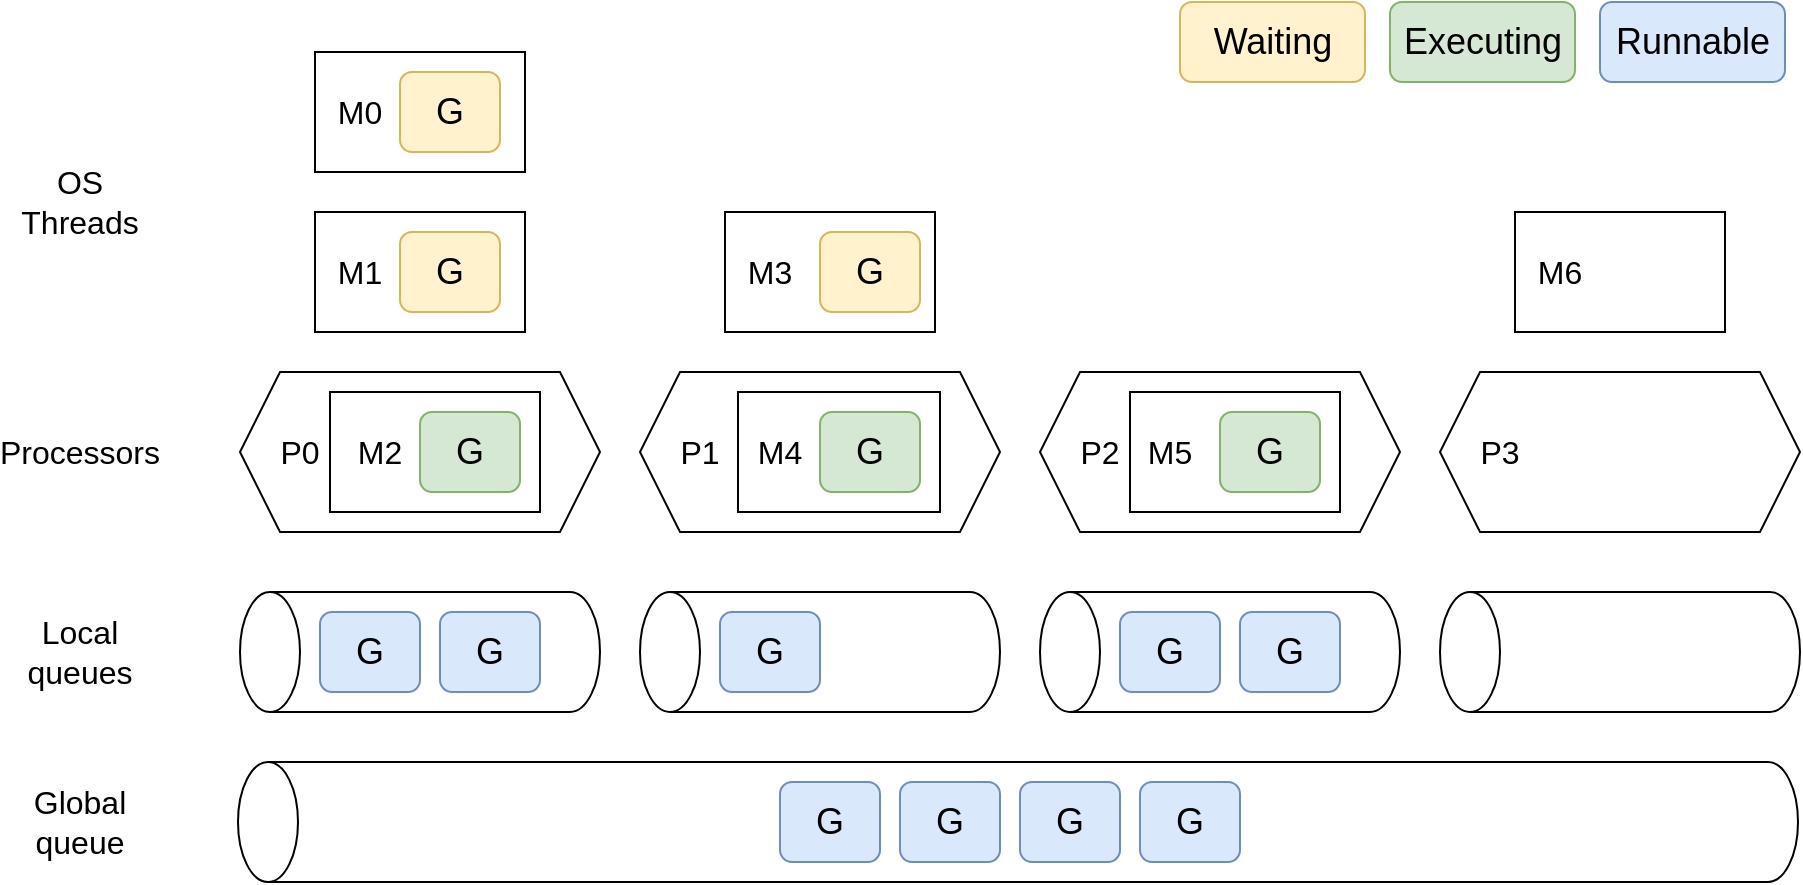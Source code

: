 <mxfile version="24.0.4" type="device">
  <diagram name="Page-1" id="IygRnH7oJ7O4B1YK_Fpi">
    <mxGraphModel dx="1709" dy="1240" grid="1" gridSize="10" guides="1" tooltips="1" connect="1" arrows="1" fold="1" page="1" pageScale="1" pageWidth="827" pageHeight="1169" math="0" shadow="0">
      <root>
        <mxCell id="0" />
        <mxCell id="1" parent="0" />
        <mxCell id="Qewy7WNVV0fbkF6xrCuX-1" value="" style="shape=cylinder3;whiteSpace=wrap;html=1;boundedLbl=1;backgroundOutline=1;size=15;rotation=-90;" vertex="1" parent="1">
          <mxGeometry x="379" y="195" width="60" height="780" as="geometry" />
        </mxCell>
        <mxCell id="Qewy7WNVV0fbkF6xrCuX-3" value="" style="shape=cylinder3;whiteSpace=wrap;html=1;boundedLbl=1;backgroundOutline=1;size=15;rotation=-90;" vertex="1" parent="1">
          <mxGeometry x="80" y="410" width="60" height="180" as="geometry" />
        </mxCell>
        <mxCell id="Qewy7WNVV0fbkF6xrCuX-5" value="" style="shape=cylinder3;whiteSpace=wrap;html=1;boundedLbl=1;backgroundOutline=1;size=15;rotation=-90;" vertex="1" parent="1">
          <mxGeometry x="280" y="410" width="60" height="180" as="geometry" />
        </mxCell>
        <mxCell id="Qewy7WNVV0fbkF6xrCuX-6" value="" style="shape=cylinder3;whiteSpace=wrap;html=1;boundedLbl=1;backgroundOutline=1;size=15;rotation=-90;" vertex="1" parent="1">
          <mxGeometry x="480" y="410" width="60" height="180" as="geometry" />
        </mxCell>
        <mxCell id="Qewy7WNVV0fbkF6xrCuX-7" value="" style="shape=cylinder3;whiteSpace=wrap;html=1;boundedLbl=1;backgroundOutline=1;size=15;rotation=-90;" vertex="1" parent="1">
          <mxGeometry x="680" y="410" width="60" height="180" as="geometry" />
        </mxCell>
        <mxCell id="Qewy7WNVV0fbkF6xrCuX-8" value="" style="shape=hexagon;perimeter=hexagonPerimeter2;whiteSpace=wrap;html=1;fixedSize=1;" vertex="1" parent="1">
          <mxGeometry x="20" y="360" width="180" height="80" as="geometry" />
        </mxCell>
        <mxCell id="Qewy7WNVV0fbkF6xrCuX-9" value="" style="shape=hexagon;perimeter=hexagonPerimeter2;whiteSpace=wrap;html=1;fixedSize=1;" vertex="1" parent="1">
          <mxGeometry x="220" y="360" width="180" height="80" as="geometry" />
        </mxCell>
        <mxCell id="Qewy7WNVV0fbkF6xrCuX-10" value="" style="shape=hexagon;perimeter=hexagonPerimeter2;whiteSpace=wrap;html=1;fixedSize=1;" vertex="1" parent="1">
          <mxGeometry x="420" y="360" width="180" height="80" as="geometry" />
        </mxCell>
        <mxCell id="Qewy7WNVV0fbkF6xrCuX-11" value="" style="shape=hexagon;perimeter=hexagonPerimeter2;whiteSpace=wrap;html=1;fixedSize=1;" vertex="1" parent="1">
          <mxGeometry x="620" y="360" width="180" height="80" as="geometry" />
        </mxCell>
        <mxCell id="Qewy7WNVV0fbkF6xrCuX-13" value="Global queue" style="text;strokeColor=none;fillColor=none;html=1;align=center;verticalAlign=middle;whiteSpace=wrap;rounded=0;fontSize=16;" vertex="1" parent="1">
          <mxGeometry x="-90" y="570" width="60" height="30" as="geometry" />
        </mxCell>
        <mxCell id="Qewy7WNVV0fbkF6xrCuX-14" value="Local queues" style="text;strokeColor=none;fillColor=none;html=1;align=center;verticalAlign=middle;whiteSpace=wrap;rounded=0;fontSize=16;" vertex="1" parent="1">
          <mxGeometry x="-90" y="485" width="60" height="30" as="geometry" />
        </mxCell>
        <mxCell id="Qewy7WNVV0fbkF6xrCuX-15" value="Processors" style="text;strokeColor=none;fillColor=none;html=1;align=center;verticalAlign=middle;whiteSpace=wrap;rounded=0;fontSize=16;" vertex="1" parent="1">
          <mxGeometry x="-90" y="385" width="60" height="30" as="geometry" />
        </mxCell>
        <mxCell id="Qewy7WNVV0fbkF6xrCuX-20" value="&lt;font style=&quot;font-size: 18px;&quot;&gt;G&lt;/font&gt;" style="rounded=1;whiteSpace=wrap;html=1;fillColor=#dae8fc;strokeColor=#6c8ebf;" vertex="1" parent="1">
          <mxGeometry x="60" y="480" width="50" height="40" as="geometry" />
        </mxCell>
        <mxCell id="Qewy7WNVV0fbkF6xrCuX-21" value="&lt;font style=&quot;font-size: 18px;&quot;&gt;G&lt;/font&gt;" style="rounded=1;whiteSpace=wrap;html=1;fillColor=#dae8fc;strokeColor=#6c8ebf;" vertex="1" parent="1">
          <mxGeometry x="120" y="480" width="50" height="40" as="geometry" />
        </mxCell>
        <mxCell id="Qewy7WNVV0fbkF6xrCuX-22" value="&lt;font style=&quot;font-size: 18px;&quot;&gt;G&lt;/font&gt;" style="rounded=1;whiteSpace=wrap;html=1;fillColor=#dae8fc;strokeColor=#6c8ebf;" vertex="1" parent="1">
          <mxGeometry x="350" y="565" width="50" height="40" as="geometry" />
        </mxCell>
        <mxCell id="Qewy7WNVV0fbkF6xrCuX-23" value="&lt;font style=&quot;font-size: 18px;&quot;&gt;G&lt;/font&gt;" style="rounded=1;whiteSpace=wrap;html=1;fillColor=#dae8fc;strokeColor=#6c8ebf;" vertex="1" parent="1">
          <mxGeometry x="290" y="565" width="50" height="40" as="geometry" />
        </mxCell>
        <mxCell id="Qewy7WNVV0fbkF6xrCuX-24" value="&lt;font style=&quot;font-size: 18px;&quot;&gt;G&lt;/font&gt;" style="rounded=1;whiteSpace=wrap;html=1;fillColor=#dae8fc;strokeColor=#6c8ebf;" vertex="1" parent="1">
          <mxGeometry x="410" y="565" width="50" height="40" as="geometry" />
        </mxCell>
        <mxCell id="Qewy7WNVV0fbkF6xrCuX-25" value="&lt;font style=&quot;font-size: 18px;&quot;&gt;G&lt;/font&gt;" style="rounded=1;whiteSpace=wrap;html=1;fillColor=#dae8fc;strokeColor=#6c8ebf;" vertex="1" parent="1">
          <mxGeometry x="470" y="565" width="50" height="40" as="geometry" />
        </mxCell>
        <mxCell id="Qewy7WNVV0fbkF6xrCuX-26" value="&lt;font style=&quot;font-size: 18px;&quot;&gt;G&lt;/font&gt;" style="rounded=1;whiteSpace=wrap;html=1;fillColor=#dae8fc;strokeColor=#6c8ebf;" vertex="1" parent="1">
          <mxGeometry x="460" y="480" width="50" height="40" as="geometry" />
        </mxCell>
        <mxCell id="Qewy7WNVV0fbkF6xrCuX-27" value="&lt;font style=&quot;font-size: 18px;&quot;&gt;G&lt;/font&gt;" style="rounded=1;whiteSpace=wrap;html=1;fillColor=#dae8fc;strokeColor=#6c8ebf;" vertex="1" parent="1">
          <mxGeometry x="520" y="480" width="50" height="40" as="geometry" />
        </mxCell>
        <mxCell id="Qewy7WNVV0fbkF6xrCuX-28" value="&lt;font style=&quot;font-size: 18px;&quot;&gt;G&lt;/font&gt;" style="rounded=1;whiteSpace=wrap;html=1;fillColor=#dae8fc;strokeColor=#6c8ebf;" vertex="1" parent="1">
          <mxGeometry x="260" y="480" width="50" height="40" as="geometry" />
        </mxCell>
        <mxCell id="Qewy7WNVV0fbkF6xrCuX-29" value="P0" style="text;strokeColor=none;fillColor=none;html=1;align=center;verticalAlign=middle;whiteSpace=wrap;rounded=0;fontSize=16;" vertex="1" parent="1">
          <mxGeometry x="20" y="385" width="60" height="30" as="geometry" />
        </mxCell>
        <mxCell id="Qewy7WNVV0fbkF6xrCuX-30" value="P1" style="text;strokeColor=none;fillColor=none;html=1;align=center;verticalAlign=middle;whiteSpace=wrap;rounded=0;fontSize=16;" vertex="1" parent="1">
          <mxGeometry x="220" y="385" width="60" height="30" as="geometry" />
        </mxCell>
        <mxCell id="Qewy7WNVV0fbkF6xrCuX-31" value="P2" style="text;strokeColor=none;fillColor=none;html=1;align=center;verticalAlign=middle;whiteSpace=wrap;rounded=0;fontSize=16;" vertex="1" parent="1">
          <mxGeometry x="420" y="385" width="60" height="30" as="geometry" />
        </mxCell>
        <mxCell id="Qewy7WNVV0fbkF6xrCuX-32" value="P3" style="text;strokeColor=none;fillColor=none;html=1;align=center;verticalAlign=middle;whiteSpace=wrap;rounded=0;fontSize=16;" vertex="1" parent="1">
          <mxGeometry x="620" y="385" width="60" height="30" as="geometry" />
        </mxCell>
        <mxCell id="Qewy7WNVV0fbkF6xrCuX-33" value="" style="rounded=0;whiteSpace=wrap;html=1;" vertex="1" parent="1">
          <mxGeometry x="262.5" y="280" width="105" height="60" as="geometry" />
        </mxCell>
        <mxCell id="Qewy7WNVV0fbkF6xrCuX-35" value="" style="rounded=0;whiteSpace=wrap;html=1;" vertex="1" parent="1">
          <mxGeometry x="269" y="370" width="101" height="60" as="geometry" />
        </mxCell>
        <mxCell id="Qewy7WNVV0fbkF6xrCuX-38" value="" style="rounded=0;whiteSpace=wrap;html=1;" vertex="1" parent="1">
          <mxGeometry x="57.5" y="280" width="105" height="60" as="geometry" />
        </mxCell>
        <mxCell id="Qewy7WNVV0fbkF6xrCuX-39" value="" style="rounded=0;whiteSpace=wrap;html=1;" vertex="1" parent="1">
          <mxGeometry x="57.5" y="200" width="105" height="60" as="geometry" />
        </mxCell>
        <mxCell id="Qewy7WNVV0fbkF6xrCuX-40" value="" style="rounded=0;whiteSpace=wrap;html=1;" vertex="1" parent="1">
          <mxGeometry x="657.5" y="280" width="105" height="60" as="geometry" />
        </mxCell>
        <mxCell id="Qewy7WNVV0fbkF6xrCuX-41" value="" style="rounded=0;whiteSpace=wrap;html=1;" vertex="1" parent="1">
          <mxGeometry x="65" y="370" width="105" height="60" as="geometry" />
        </mxCell>
        <mxCell id="Qewy7WNVV0fbkF6xrCuX-42" value="" style="rounded=0;whiteSpace=wrap;html=1;" vertex="1" parent="1">
          <mxGeometry x="465" y="370" width="105" height="60" as="geometry" />
        </mxCell>
        <mxCell id="Qewy7WNVV0fbkF6xrCuX-43" value="OS Threads" style="text;strokeColor=none;fillColor=none;html=1;align=center;verticalAlign=middle;whiteSpace=wrap;rounded=0;fontSize=16;" vertex="1" parent="1">
          <mxGeometry x="-90" y="260" width="60" height="30" as="geometry" />
        </mxCell>
        <mxCell id="Qewy7WNVV0fbkF6xrCuX-44" value="&lt;font style=&quot;font-size: 18px;&quot;&gt;G&lt;/font&gt;" style="rounded=1;whiteSpace=wrap;html=1;fillColor=#d5e8d4;strokeColor=#82b366;" vertex="1" parent="1">
          <mxGeometry x="110" y="380" width="50" height="40" as="geometry" />
        </mxCell>
        <mxCell id="Qewy7WNVV0fbkF6xrCuX-45" value="&lt;font style=&quot;font-size: 18px;&quot;&gt;G&lt;/font&gt;" style="rounded=1;whiteSpace=wrap;html=1;fillColor=#fff2cc;strokeColor=#d6b656;" vertex="1" parent="1">
          <mxGeometry x="100" y="290" width="50" height="40" as="geometry" />
        </mxCell>
        <mxCell id="Qewy7WNVV0fbkF6xrCuX-46" value="&lt;font style=&quot;font-size: 18px;&quot;&gt;G&lt;/font&gt;" style="rounded=1;whiteSpace=wrap;html=1;fillColor=#fff2cc;strokeColor=#d6b656;" vertex="1" parent="1">
          <mxGeometry x="100" y="210" width="50" height="40" as="geometry" />
        </mxCell>
        <mxCell id="Qewy7WNVV0fbkF6xrCuX-47" value="&lt;font style=&quot;font-size: 18px;&quot;&gt;G&lt;/font&gt;" style="rounded=1;whiteSpace=wrap;html=1;fillColor=#fff2cc;strokeColor=#d6b656;" vertex="1" parent="1">
          <mxGeometry x="310" y="290" width="50" height="40" as="geometry" />
        </mxCell>
        <mxCell id="Qewy7WNVV0fbkF6xrCuX-48" value="&lt;font style=&quot;font-size: 18px;&quot;&gt;G&lt;/font&gt;" style="rounded=1;whiteSpace=wrap;html=1;fillColor=#d5e8d4;strokeColor=#82b366;" vertex="1" parent="1">
          <mxGeometry x="310" y="380" width="50" height="40" as="geometry" />
        </mxCell>
        <mxCell id="Qewy7WNVV0fbkF6xrCuX-49" value="&lt;font style=&quot;font-size: 18px;&quot;&gt;G&lt;/font&gt;" style="rounded=1;whiteSpace=wrap;html=1;fillColor=#d5e8d4;strokeColor=#82b366;" vertex="1" parent="1">
          <mxGeometry x="510" y="380" width="50" height="40" as="geometry" />
        </mxCell>
        <mxCell id="Qewy7WNVV0fbkF6xrCuX-50" value="M1" style="text;strokeColor=none;fillColor=none;html=1;align=center;verticalAlign=middle;whiteSpace=wrap;rounded=0;fontSize=16;" vertex="1" parent="1">
          <mxGeometry x="50" y="295" width="60" height="30" as="geometry" />
        </mxCell>
        <mxCell id="Qewy7WNVV0fbkF6xrCuX-51" value="M0" style="text;strokeColor=none;fillColor=none;html=1;align=center;verticalAlign=middle;whiteSpace=wrap;rounded=0;fontSize=16;" vertex="1" parent="1">
          <mxGeometry x="50" y="215" width="60" height="30" as="geometry" />
        </mxCell>
        <mxCell id="Qewy7WNVV0fbkF6xrCuX-52" value="M2" style="text;strokeColor=none;fillColor=none;html=1;align=center;verticalAlign=middle;whiteSpace=wrap;rounded=0;fontSize=16;" vertex="1" parent="1">
          <mxGeometry x="60" y="385" width="60" height="30" as="geometry" />
        </mxCell>
        <mxCell id="Qewy7WNVV0fbkF6xrCuX-53" value="M4" style="text;strokeColor=none;fillColor=none;html=1;align=center;verticalAlign=middle;whiteSpace=wrap;rounded=0;fontSize=16;" vertex="1" parent="1">
          <mxGeometry x="260" y="385" width="60" height="30" as="geometry" />
        </mxCell>
        <mxCell id="Qewy7WNVV0fbkF6xrCuX-54" value="M3" style="text;strokeColor=none;fillColor=none;html=1;align=center;verticalAlign=middle;whiteSpace=wrap;rounded=0;fontSize=16;" vertex="1" parent="1">
          <mxGeometry x="255" y="295" width="60" height="30" as="geometry" />
        </mxCell>
        <mxCell id="Qewy7WNVV0fbkF6xrCuX-55" value="M5" style="text;strokeColor=none;fillColor=none;html=1;align=center;verticalAlign=middle;whiteSpace=wrap;rounded=0;fontSize=16;" vertex="1" parent="1">
          <mxGeometry x="455" y="385" width="60" height="30" as="geometry" />
        </mxCell>
        <mxCell id="Qewy7WNVV0fbkF6xrCuX-56" value="M6" style="text;strokeColor=none;fillColor=none;html=1;align=center;verticalAlign=middle;whiteSpace=wrap;rounded=0;fontSize=16;" vertex="1" parent="1">
          <mxGeometry x="650" y="295" width="60" height="30" as="geometry" />
        </mxCell>
        <mxCell id="Qewy7WNVV0fbkF6xrCuX-57" value="&lt;font style=&quot;font-size: 18px;&quot;&gt;Waiting&lt;/font&gt;" style="rounded=1;whiteSpace=wrap;html=1;fillColor=#fff2cc;strokeColor=#d6b656;" vertex="1" parent="1">
          <mxGeometry x="490" y="175" width="92.5" height="40" as="geometry" />
        </mxCell>
        <mxCell id="Qewy7WNVV0fbkF6xrCuX-58" value="&lt;font style=&quot;font-size: 18px;&quot;&gt;Executing&lt;/font&gt;" style="rounded=1;whiteSpace=wrap;html=1;fillColor=#d5e8d4;strokeColor=#82b366;" vertex="1" parent="1">
          <mxGeometry x="595" y="175" width="92.5" height="40" as="geometry" />
        </mxCell>
        <mxCell id="Qewy7WNVV0fbkF6xrCuX-59" value="&lt;font style=&quot;font-size: 18px;&quot;&gt;Runnable&lt;/font&gt;" style="rounded=1;whiteSpace=wrap;html=1;fillColor=#dae8fc;strokeColor=#6c8ebf;" vertex="1" parent="1">
          <mxGeometry x="700" y="175" width="92.5" height="40" as="geometry" />
        </mxCell>
      </root>
    </mxGraphModel>
  </diagram>
</mxfile>
